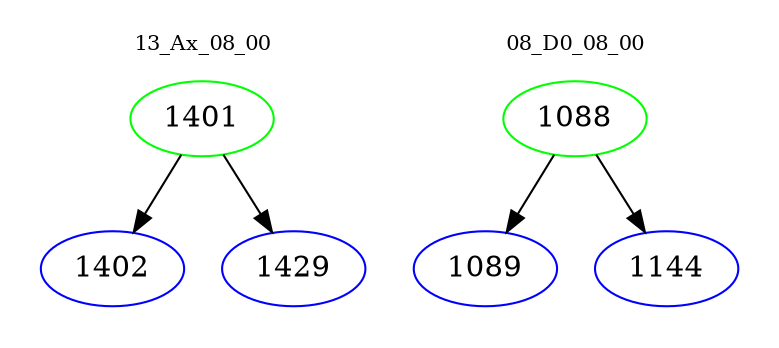 digraph{
subgraph cluster_0 {
color = white
label = "13_Ax_08_00";
fontsize=10;
T0_1401 [label="1401", color="green"]
T0_1401 -> T0_1402 [color="black"]
T0_1402 [label="1402", color="blue"]
T0_1401 -> T0_1429 [color="black"]
T0_1429 [label="1429", color="blue"]
}
subgraph cluster_1 {
color = white
label = "08_D0_08_00";
fontsize=10;
T1_1088 [label="1088", color="green"]
T1_1088 -> T1_1089 [color="black"]
T1_1089 [label="1089", color="blue"]
T1_1088 -> T1_1144 [color="black"]
T1_1144 [label="1144", color="blue"]
}
}

